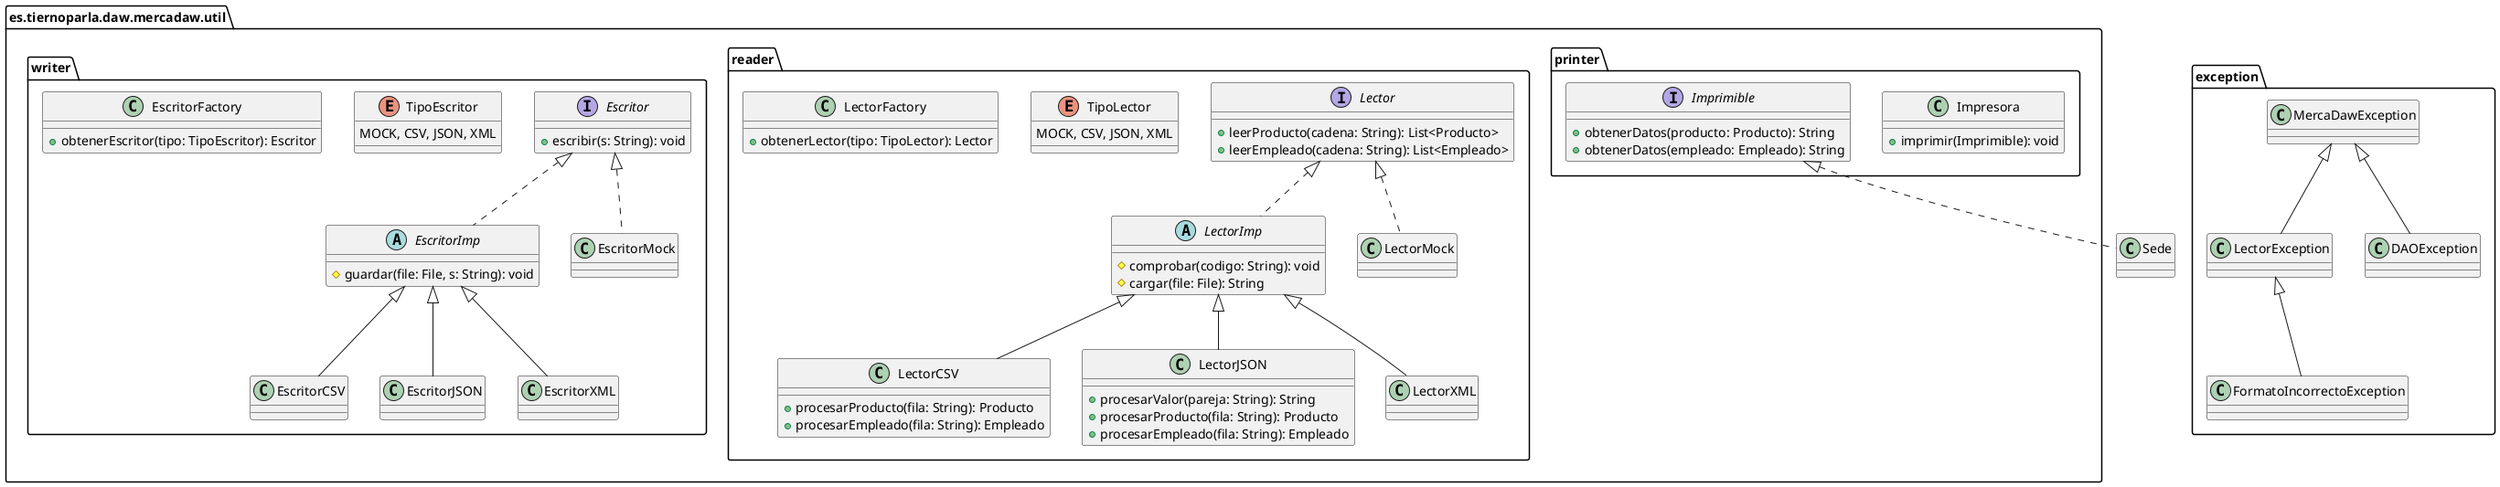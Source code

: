 @startuml Diagrama clases
' left to right direction

set namespaceSeparator none
allow_mixing

package es.tiernoparla.daw.mercadaw.util {
    package reader {
        interface Lector {
            +leerProducto(cadena: String): List<Producto>
            +leerEmpleado(cadena: String): List<Empleado>
        }

        abstract LectorImp {
            #comprobar(codigo: String): void
            #cargar(file: File): String
        }

        class LectorMock
        class LectorCSV {
            +procesarProducto(fila: String): Producto
            +procesarEmpleado(fila: String): Empleado
        }
        class LectorJSON {
            +procesarValor(pareja: String): String
            +procesarProducto(fila: String): Producto
            +procesarEmpleado(fila: String): Empleado
        }
        class LectorXML

        Lector <|.. LectorMock
        Lector <|.. LectorImp

        LectorImp <|-- LectorCSV
        LectorImp <|-- LectorJSON
        LectorImp <|-- LectorXML

        enum TipoLector {
            MOCK, CSV, JSON, XML
        }

        class LectorFactory {
            +obtenerLector(tipo: TipoLector): Lector
        }
    }

    package writer {
        interface Escritor{
            +escribir(s: String): void
        }

        abstract EscritorImp {
            #guardar(file: File, s: String): void
        }

        class EscritorMock
        class EscritorCSV
        class EscritorJSON
        class EscritorXML

        EscritorImp <|-- EscritorCSV
        EscritorImp <|-- EscritorJSON
        EscritorImp <|-- EscritorXML
        Escritor <|.. EscritorMock

        Escritor <|.. EscritorImp

        enum TipoEscritor {
            MOCK, CSV, JSON, XML
        }

        class EscritorFactory {
            +obtenerEscritor(tipo: TipoEscritor): Escritor
        }
    }

    package printer {
        class Impresora {
            +imprimir(Imprimible): void
        }
        interface Imprimible {
            +obtenerDatos(producto: Producto): String
            +obtenerDatos(empleado: Empleado): String
        }
    }
}

package exception {
    class MercaDawException
    class LectorException
    class FormatoIncorrectoException
    class DAOException

    MercaDawException <|-- LectorException
    LectorException <|-- FormatoIncorrectoException
    MercaDawException <|-- DAOException

    '! A medida de codificación anyadir mas
}

Imprimible <|.. Sede

@enduml